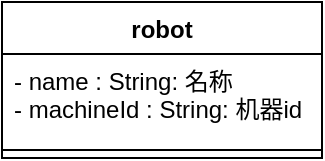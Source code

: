 <mxfile version="10.6.7" type="github"><diagram id="f2SCL8R1NlFrQqkAec52" name="Page-1"><mxGraphModel dx="758" dy="475" grid="1" gridSize="10" guides="1" tooltips="1" connect="1" arrows="1" fold="1" page="1" pageScale="1" pageWidth="827" pageHeight="1169" math="0" shadow="0"><root><mxCell id="0"/><mxCell id="1" parent="0"/><mxCell id="d0EvfRXqUDBOxkaia0wW-5" value="robot" style="swimlane;fontStyle=1;align=center;verticalAlign=top;childLayout=stackLayout;horizontal=1;startSize=26;horizontalStack=0;resizeParent=1;resizeParentMax=0;resizeLast=0;collapsible=1;marginBottom=0;" vertex="1" parent="1"><mxGeometry x="90" y="80" width="160" height="78" as="geometry"/></mxCell><mxCell id="d0EvfRXqUDBOxkaia0wW-6" value="- name : String: 名称&#xa;- machineId : String: 机器id" style="text;strokeColor=none;fillColor=none;align=left;verticalAlign=top;spacingLeft=4;spacingRight=4;overflow=hidden;rotatable=0;points=[[0,0.5],[1,0.5]];portConstraint=eastwest;" vertex="1" parent="d0EvfRXqUDBOxkaia0wW-5"><mxGeometry y="26" width="160" height="44" as="geometry"/></mxCell><mxCell id="d0EvfRXqUDBOxkaia0wW-7" value="" style="line;strokeWidth=1;fillColor=none;align=left;verticalAlign=middle;spacingTop=-1;spacingLeft=3;spacingRight=3;rotatable=0;labelPosition=right;points=[];portConstraint=eastwest;" vertex="1" parent="d0EvfRXqUDBOxkaia0wW-5"><mxGeometry y="70" width="160" height="8" as="geometry"/></mxCell></root></mxGraphModel></diagram></mxfile>